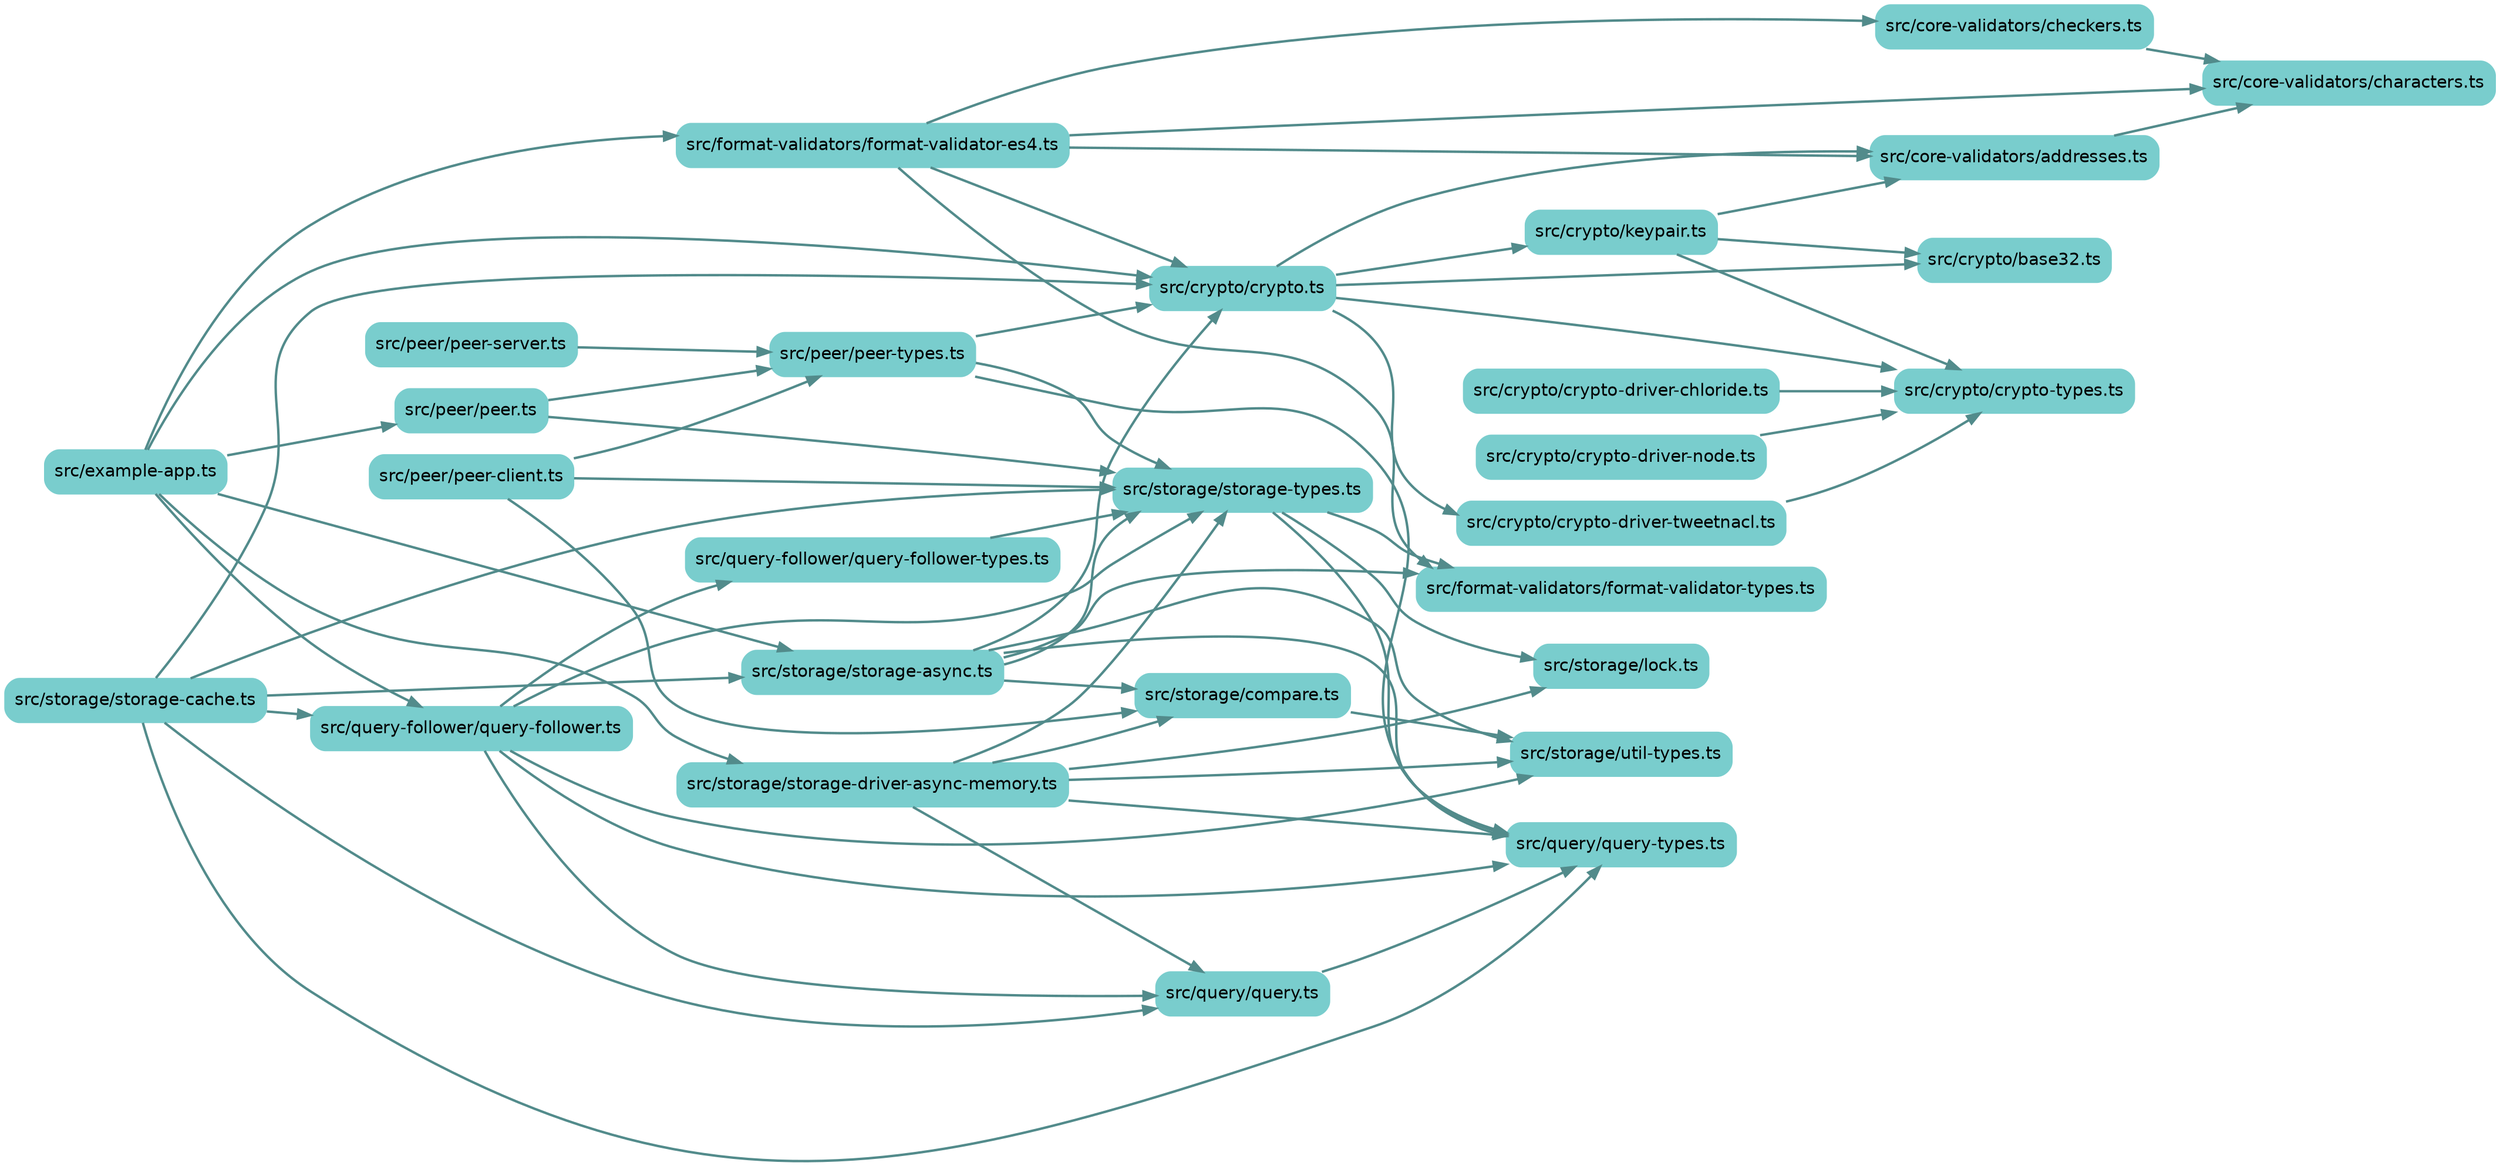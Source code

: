 
digraph G {
    //splines=line;
    //splines=polyline;
    splines=true;
    rankdir=LR;
    //newrank=true;
    compound=true;
    graph [fontname = "helvetica"];  // dpi=72
    node [fontname = "helvetica"];
    edge [fontname = "helvetica"];
    
    // files in their folder clusters
        "src/example-app.ts" [label="src/example-app.ts", shape=rectangle; style="rounded,filled"; color=darkslategray3];
        "src/core-validators/addresses.ts" [label="src/core-validators/addresses.ts", shape=rectangle; style="rounded,filled"; color=darkslategray3];
            "src/core-validators/characters.ts" [label="src/core-validators/characters.ts", shape=rectangle; style="rounded,filled"; color=darkslategray3];
            "src/core-validators/checkers.ts" [label="src/core-validators/checkers.ts", shape=rectangle; style="rounded,filled"; color=darkslategray3];
        "src/crypto/base32.ts" [label="src/crypto/base32.ts", shape=rectangle; style="rounded,filled"; color=darkslategray3];
            "src/crypto/crypto-driver-chloride.ts" [label="src/crypto/crypto-driver-chloride.ts", shape=rectangle; style="rounded,filled"; color=darkslategray3];
            "src/crypto/crypto-driver-node.ts" [label="src/crypto/crypto-driver-node.ts", shape=rectangle; style="rounded,filled"; color=darkslategray3];
            "src/crypto/crypto-driver-tweetnacl.ts" [label="src/crypto/crypto-driver-tweetnacl.ts", shape=rectangle; style="rounded,filled"; color=darkslategray3];
            "src/crypto/crypto-types.ts" [label="src/crypto/crypto-types.ts", shape=rectangle; style="rounded,filled"; color=darkslategray3];
            "src/crypto/crypto.ts" [label="src/crypto/crypto.ts", shape=rectangle; style="rounded,filled"; color=darkslategray3];
            "src/crypto/keypair.ts" [label="src/crypto/keypair.ts", shape=rectangle; style="rounded,filled"; color=darkslategray3];
        "src/format-validators/format-validator-es4.ts" [label="src/format-validators/format-validator-es4.ts", shape=rectangle; style="rounded,filled"; color=darkslategray3];
            "src/format-validators/format-validator-types.ts" [label="src/format-validators/format-validator-types.ts", shape=rectangle; style="rounded,filled"; color=darkslategray3];
        "src/peer/peer-client.ts" [label="src/peer/peer-client.ts", shape=rectangle; style="rounded,filled"; color=darkslategray3];
            "src/peer/peer-server.ts" [label="src/peer/peer-server.ts", shape=rectangle; style="rounded,filled"; color=darkslategray3];
            "src/peer/peer-types.ts" [label="src/peer/peer-types.ts", shape=rectangle; style="rounded,filled"; color=darkslategray3];
            "src/peer/peer.ts" [label="src/peer/peer.ts", shape=rectangle; style="rounded,filled"; color=darkslategray3];
        "src/query-follower/query-follower-types.ts" [label="src/query-follower/query-follower-types.ts", shape=rectangle; style="rounded,filled"; color=darkslategray3];
            "src/query-follower/query-follower.ts" [label="src/query-follower/query-follower.ts", shape=rectangle; style="rounded,filled"; color=darkslategray3];
        "src/query/query-types.ts" [label="src/query/query-types.ts", shape=rectangle; style="rounded,filled"; color=darkslategray3];
            "src/query/query.ts" [label="src/query/query.ts", shape=rectangle; style="rounded,filled"; color=darkslategray3];
        "src/storage/compare.ts" [label="src/storage/compare.ts", shape=rectangle; style="rounded,filled"; color=darkslategray3];
            "src/storage/lock.ts" [label="src/storage/lock.ts", shape=rectangle; style="rounded,filled"; color=darkslategray3];
            "src/storage/storage-async.ts" [label="src/storage/storage-async.ts", shape=rectangle; style="rounded,filled"; color=darkslategray3];
            "src/storage/storage-cache.ts" [label="src/storage/storage-cache.ts", shape=rectangle; style="rounded,filled"; color=darkslategray3];
            "src/storage/storage-driver-async-memory.ts" [label="src/storage/storage-driver-async-memory.ts", shape=rectangle; style="rounded,filled"; color=darkslategray3];
            "src/storage/storage-types.ts" [label="src/storage/storage-types.ts", shape=rectangle; style="rounded,filled"; color=darkslategray3];
            "src/storage/util-types.ts" [label="src/storage/util-types.ts", shape=rectangle; style="rounded,filled"; color=darkslategray3];

    // edges between files
    "src/core-validators/addresses.ts" -> "src/core-validators/characters.ts" [penwidth=2; color=darkslategray4];
    "src/core-validators/checkers.ts" -> "src/core-validators/characters.ts" [penwidth=2; color=darkslategray4];
    "src/crypto/crypto-driver-chloride.ts" -> "src/crypto/crypto-types.ts" [penwidth=2; color=darkslategray4];
    "src/crypto/crypto-driver-node.ts" -> "src/crypto/crypto-types.ts" [penwidth=2; color=darkslategray4];
    "src/crypto/crypto-driver-tweetnacl.ts" -> "src/crypto/crypto-types.ts" [penwidth=2; color=darkslategray4];
    "src/crypto/crypto.ts" -> "src/crypto/crypto-types.ts" [penwidth=2; color=darkslategray4];
    "src/crypto/crypto.ts" -> "src/crypto/base32.ts" [penwidth=2; color=darkslategray4];
    "src/crypto/crypto.ts" -> "src/crypto/keypair.ts" [penwidth=2; color=darkslategray4];
    "src/crypto/crypto.ts" -> "src/core-validators/addresses.ts" [penwidth=2; color=darkslategray4];
    "src/crypto/crypto.ts" -> "src/crypto/crypto-driver-tweetnacl.ts" [penwidth=2; color=darkslategray4];
    "src/crypto/keypair.ts" -> "src/crypto/base32.ts" [penwidth=2; color=darkslategray4];
    "src/crypto/keypair.ts" -> "src/crypto/crypto-types.ts" [penwidth=2; color=darkslategray4];
    "src/crypto/keypair.ts" -> "src/core-validators/addresses.ts" [penwidth=2; color=darkslategray4];
    "src/example-app.ts" -> "src/format-validators/format-validator-es4.ts" [penwidth=2; color=darkslategray4];
    "src/example-app.ts" -> "src/storage/storage-driver-async-memory.ts" [penwidth=2; color=darkslategray4];
    "src/example-app.ts" -> "src/storage/storage-async.ts" [penwidth=2; color=darkslategray4];
    "src/example-app.ts" -> "src/crypto/crypto.ts" [penwidth=2; color=darkslategray4];
    "src/example-app.ts" -> "src/query-follower/query-follower.ts" [penwidth=2; color=darkslategray4];
    "src/example-app.ts" -> "src/peer/peer.ts" [penwidth=2; color=darkslategray4];
    "src/format-validators/format-validator-es4.ts" -> "src/format-validators/format-validator-types.ts" [penwidth=2; color=darkslategray4];
    "src/format-validators/format-validator-es4.ts" -> "src/crypto/crypto.ts" [penwidth=2; color=darkslategray4];
    "src/format-validators/format-validator-es4.ts" -> "src/core-validators/characters.ts" [penwidth=2; color=darkslategray4];
    "src/format-validators/format-validator-es4.ts" -> "src/core-validators/checkers.ts" [penwidth=2; color=darkslategray4];
    "src/format-validators/format-validator-es4.ts" -> "src/core-validators/addresses.ts" [penwidth=2; color=darkslategray4];
    "src/peer/peer-client.ts" -> "src/storage/storage-types.ts" [penwidth=2; color=darkslategray4];
    "src/peer/peer-client.ts" -> "src/peer/peer-types.ts" [penwidth=2; color=darkslategray4];
    "src/peer/peer-client.ts" -> "src/storage/compare.ts" [penwidth=2; color=darkslategray4];
    "src/peer/peer-server.ts" -> "src/peer/peer-types.ts" [penwidth=2; color=darkslategray4];
    "src/peer/peer-types.ts" -> "src/storage/storage-types.ts" [penwidth=2; color=darkslategray4];
    "src/peer/peer-types.ts" -> "src/query/query-types.ts" [penwidth=2; color=darkslategray4];
    "src/peer/peer-types.ts" -> "src/crypto/crypto.ts" [penwidth=2; color=darkslategray4];
    "src/peer/peer.ts" -> "src/storage/storage-types.ts" [penwidth=2; color=darkslategray4];
    "src/peer/peer.ts" -> "src/peer/peer-types.ts" [penwidth=2; color=darkslategray4];
    "src/query-follower/query-follower-types.ts" -> "src/storage/storage-types.ts" [penwidth=2; color=darkslategray4];
    "src/query-follower/query-follower.ts" -> "src/storage/util-types.ts" [penwidth=2; color=darkslategray4];
    "src/query-follower/query-follower.ts" -> "src/query/query-types.ts" [penwidth=2; color=darkslategray4];
    "src/query-follower/query-follower.ts" -> "src/storage/storage-types.ts" [penwidth=2; color=darkslategray4];
    "src/query-follower/query-follower.ts" -> "src/query/query.ts" [penwidth=2; color=darkslategray4];
    "src/query-follower/query-follower.ts" -> "src/query-follower/query-follower-types.ts" [penwidth=2; color=darkslategray4];
    "src/query/query.ts" -> "src/query/query-types.ts" [penwidth=2; color=darkslategray4];
    "src/storage/compare.ts" -> "src/storage/util-types.ts" [penwidth=2; color=darkslategray4];
    "src/storage/storage-async.ts" -> "src/storage/util-types.ts" [penwidth=2; color=darkslategray4];
    "src/storage/storage-async.ts" -> "src/query/query-types.ts" [penwidth=2; color=darkslategray4];
    "src/storage/storage-async.ts" -> "src/storage/storage-types.ts" [penwidth=2; color=darkslategray4];
    "src/storage/storage-async.ts" -> "src/format-validators/format-validator-types.ts" [penwidth=2; color=darkslategray4];
    "src/storage/storage-async.ts" -> "src/storage/compare.ts" [penwidth=2; color=darkslategray4];
    "src/storage/storage-async.ts" -> "src/crypto/crypto.ts" [penwidth=2; color=darkslategray4];
    "src/storage/storage-cache.ts" -> "src/query/query.ts" [penwidth=2; color=darkslategray4];
    "src/storage/storage-cache.ts" -> "src/query-follower/query-follower.ts" [penwidth=2; color=darkslategray4];
    "src/storage/storage-cache.ts" -> "src/query/query-types.ts" [penwidth=2; color=darkslategray4];
    "src/storage/storage-cache.ts" -> "src/storage/storage-async.ts" [penwidth=2; color=darkslategray4];
    "src/storage/storage-cache.ts" -> "src/storage/storage-types.ts" [penwidth=2; color=darkslategray4];
    "src/storage/storage-cache.ts" -> "src/crypto/crypto.ts" [penwidth=2; color=darkslategray4];
    "src/storage/storage-driver-async-memory.ts" -> "src/storage/util-types.ts" [penwidth=2; color=darkslategray4];
    "src/storage/storage-driver-async-memory.ts" -> "src/query/query-types.ts" [penwidth=2; color=darkslategray4];
    "src/storage/storage-driver-async-memory.ts" -> "src/storage/storage-types.ts" [penwidth=2; color=darkslategray4];
    "src/storage/storage-driver-async-memory.ts" -> "src/storage/compare.ts" [penwidth=2; color=darkslategray4];
    "src/storage/storage-driver-async-memory.ts" -> "src/query/query.ts" [penwidth=2; color=darkslategray4];
    "src/storage/storage-driver-async-memory.ts" -> "src/storage/lock.ts" [penwidth=2; color=darkslategray4];
    "src/storage/storage-types.ts" -> "src/query/query-types.ts" [penwidth=2; color=darkslategray4];
    "src/storage/storage-types.ts" -> "src/format-validators/format-validator-types.ts" [penwidth=2; color=darkslategray4];
    "src/storage/storage-types.ts" -> "src/storage/lock.ts" [penwidth=2; color=darkslategray4];

}
